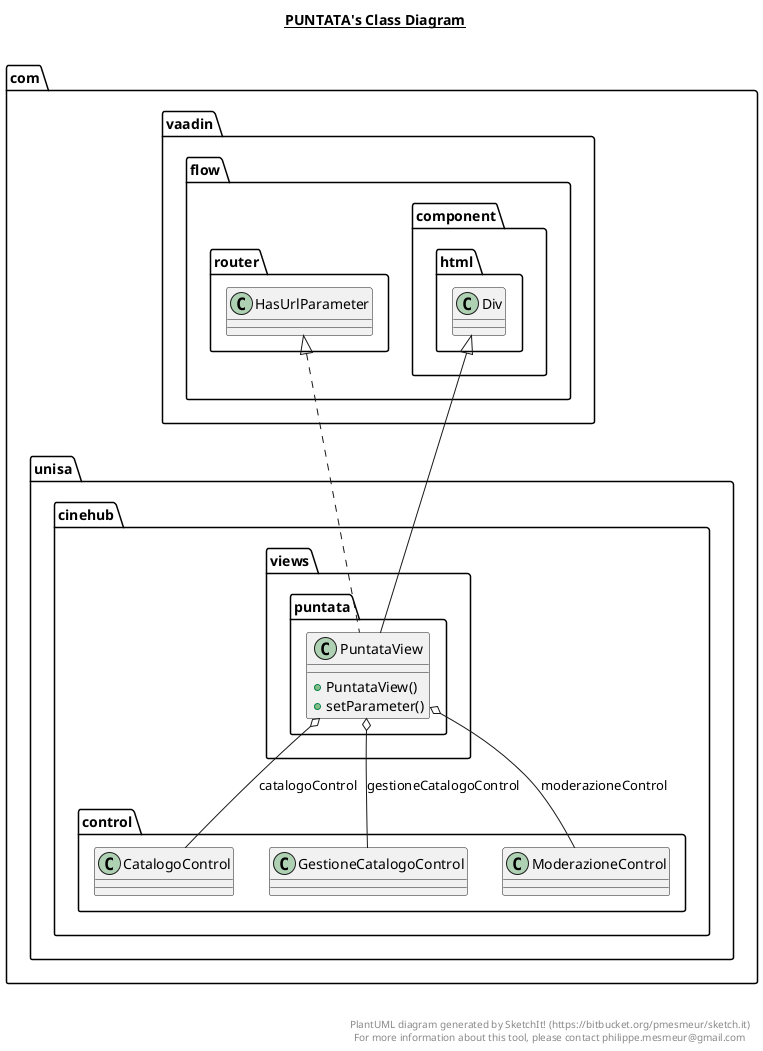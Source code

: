 @startuml

title __PUNTATA's Class Diagram__\n

  namespace com.unisa.cinehub {
    namespace views.puntata {
      class com.unisa.cinehub.views.puntata.PuntataView {
          + PuntataView()
          + setParameter()
      }
    }
  }
  

  com.unisa.cinehub.views.puntata.PuntataView .up.|> com.vaadin.flow.router.HasUrlParameter
  com.unisa.cinehub.views.puntata.PuntataView -up-|> com.vaadin.flow.component.html.Div
  com.unisa.cinehub.views.puntata.PuntataView o-- com.unisa.cinehub.control.CatalogoControl : catalogoControl
  com.unisa.cinehub.views.puntata.PuntataView o-- com.unisa.cinehub.control.GestioneCatalogoControl : gestioneCatalogoControl
  com.unisa.cinehub.views.puntata.PuntataView o-- com.unisa.cinehub.control.ModerazioneControl : moderazioneControl


right footer


PlantUML diagram generated by SketchIt! (https://bitbucket.org/pmesmeur/sketch.it)
For more information about this tool, please contact philippe.mesmeur@gmail.com
endfooter

@enduml
